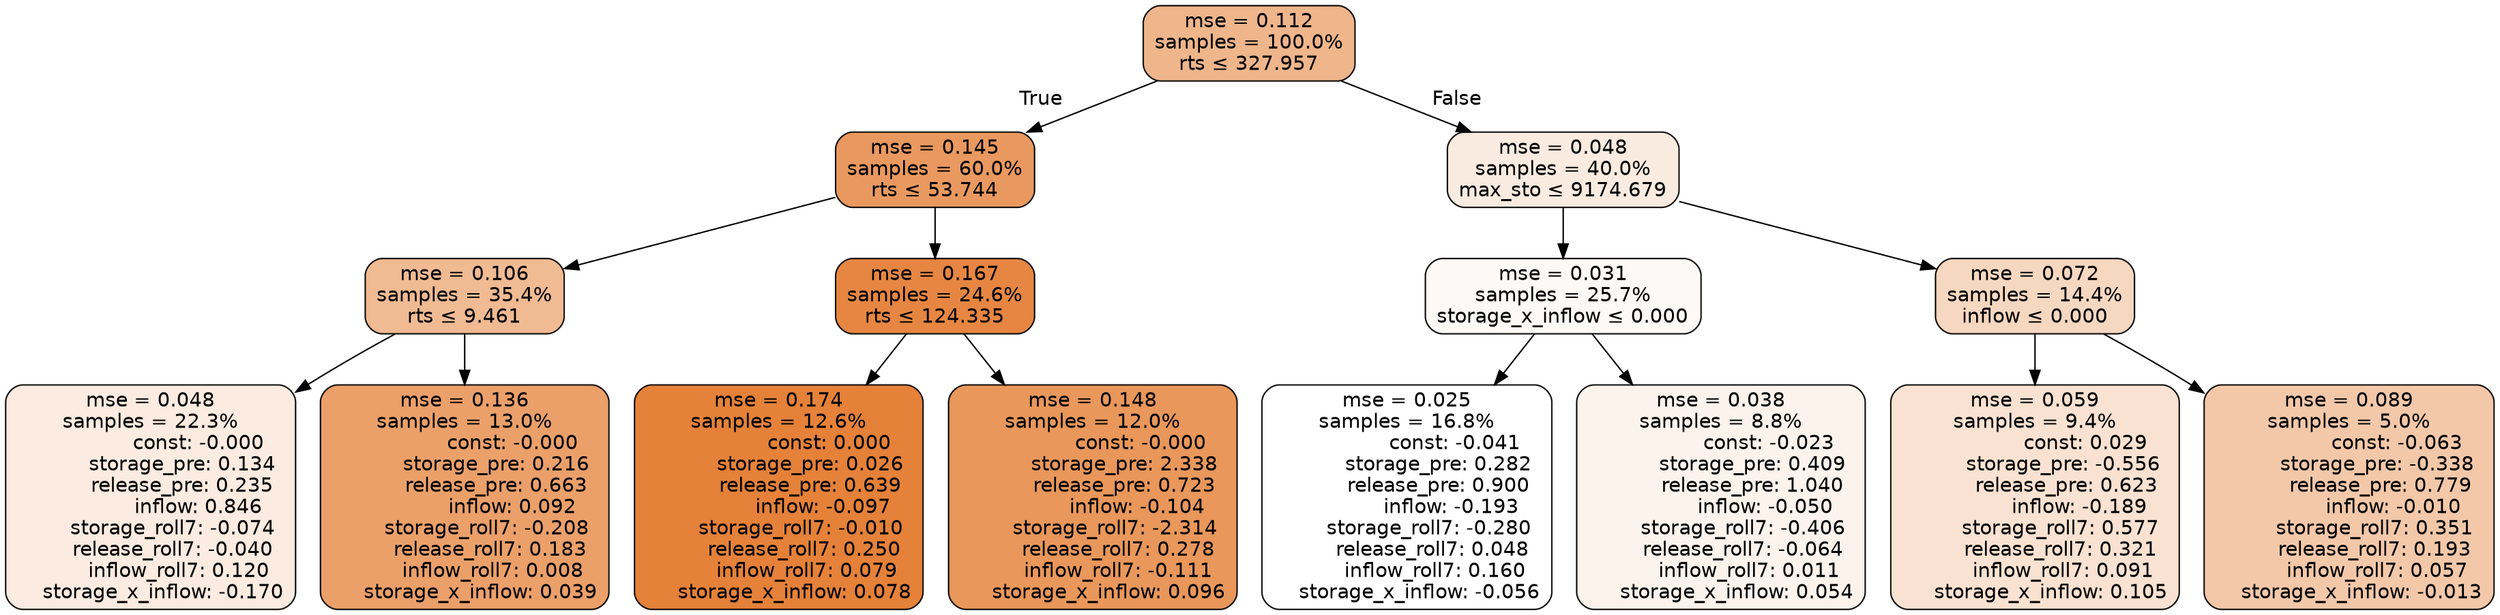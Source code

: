 digraph tree {
bgcolor="transparent"
node [shape=rectangle, style="filled, rounded", color="black", fontname=helvetica] ;
edge [fontname=helvetica] ;
	"0" [label="mse = 0.112
samples = 100.0%
rts &le; 327.957", fillcolor="#efb58b"]
	"1" [label="mse = 0.145
samples = 60.0%
rts &le; 53.744", fillcolor="#e9995f"]
	"2" [label="mse = 0.106
samples = 35.4%
rts &le; 9.461", fillcolor="#f0ba92"]
	"3" [label="mse = 0.048
samples = 22.3%
               const: -0.000
          storage_pre: 0.134
          release_pre: 0.235
               inflow: 0.846
       storage_roll7: -0.074
       release_roll7: -0.040
         inflow_roll7: 0.120
    storage_x_inflow: -0.170", fillcolor="#fbebe0"]
	"4" [label="mse = 0.136
samples = 13.0%
               const: -0.000
          storage_pre: 0.216
          release_pre: 0.663
               inflow: 0.092
       storage_roll7: -0.208
        release_roll7: 0.183
         inflow_roll7: 0.008
     storage_x_inflow: 0.039", fillcolor="#eba06a"]
	"5" [label="mse = 0.167
samples = 24.6%
rts &le; 124.335", fillcolor="#e68642"]
	"6" [label="mse = 0.174
samples = 12.6%
                const: 0.000
          storage_pre: 0.026
          release_pre: 0.639
              inflow: -0.097
       storage_roll7: -0.010
        release_roll7: 0.250
         inflow_roll7: 0.079
     storage_x_inflow: 0.078", fillcolor="#e58139"]
	"7" [label="mse = 0.148
samples = 12.0%
               const: -0.000
          storage_pre: 2.338
          release_pre: 0.723
              inflow: -0.104
       storage_roll7: -2.314
        release_roll7: 0.278
        inflow_roll7: -0.111
     storage_x_inflow: 0.096", fillcolor="#e9975b"]
	"8" [label="mse = 0.048
samples = 40.0%
max_sto &le; 9174.679", fillcolor="#faebe0"]
	"9" [label="mse = 0.031
samples = 25.7%
storage_x_inflow &le; 0.000", fillcolor="#fdf9f6"]
	"10" [label="mse = 0.025
samples = 16.8%
               const: -0.041
          storage_pre: 0.282
          release_pre: 0.900
              inflow: -0.193
       storage_roll7: -0.280
        release_roll7: 0.048
         inflow_roll7: 0.160
    storage_x_inflow: -0.056", fillcolor="#ffffff"]
	"11" [label="mse = 0.038
samples = 8.8%
               const: -0.023
          storage_pre: 0.409
          release_pre: 1.040
              inflow: -0.050
       storage_roll7: -0.406
       release_roll7: -0.064
         inflow_roll7: 0.011
     storage_x_inflow: 0.054", fillcolor="#fcf3ec"]
	"12" [label="mse = 0.072
samples = 14.4%
inflow &le; 0.000", fillcolor="#f6d7c0"]
	"13" [label="mse = 0.059
samples = 9.4%
                const: 0.029
         storage_pre: -0.556
          release_pre: 0.623
              inflow: -0.189
        storage_roll7: 0.577
        release_roll7: 0.321
         inflow_roll7: 0.091
     storage_x_inflow: 0.105", fillcolor="#f9e2d1"]
	"14" [label="mse = 0.089
samples = 5.0%
               const: -0.063
         storage_pre: -0.338
          release_pre: 0.779
              inflow: -0.010
        storage_roll7: 0.351
        release_roll7: 0.193
         inflow_roll7: 0.057
    storage_x_inflow: -0.013", fillcolor="#f3c8a9"]

	"0" -> "1" [labeldistance=2.5, labelangle=45, headlabel="True"]
	"1" -> "2"
	"2" -> "3"
	"2" -> "4"
	"1" -> "5"
	"5" -> "6"
	"5" -> "7"
	"0" -> "8" [labeldistance=2.5, labelangle=-45, headlabel="False"]
	"8" -> "9"
	"9" -> "10"
	"9" -> "11"
	"8" -> "12"
	"12" -> "13"
	"12" -> "14"
}